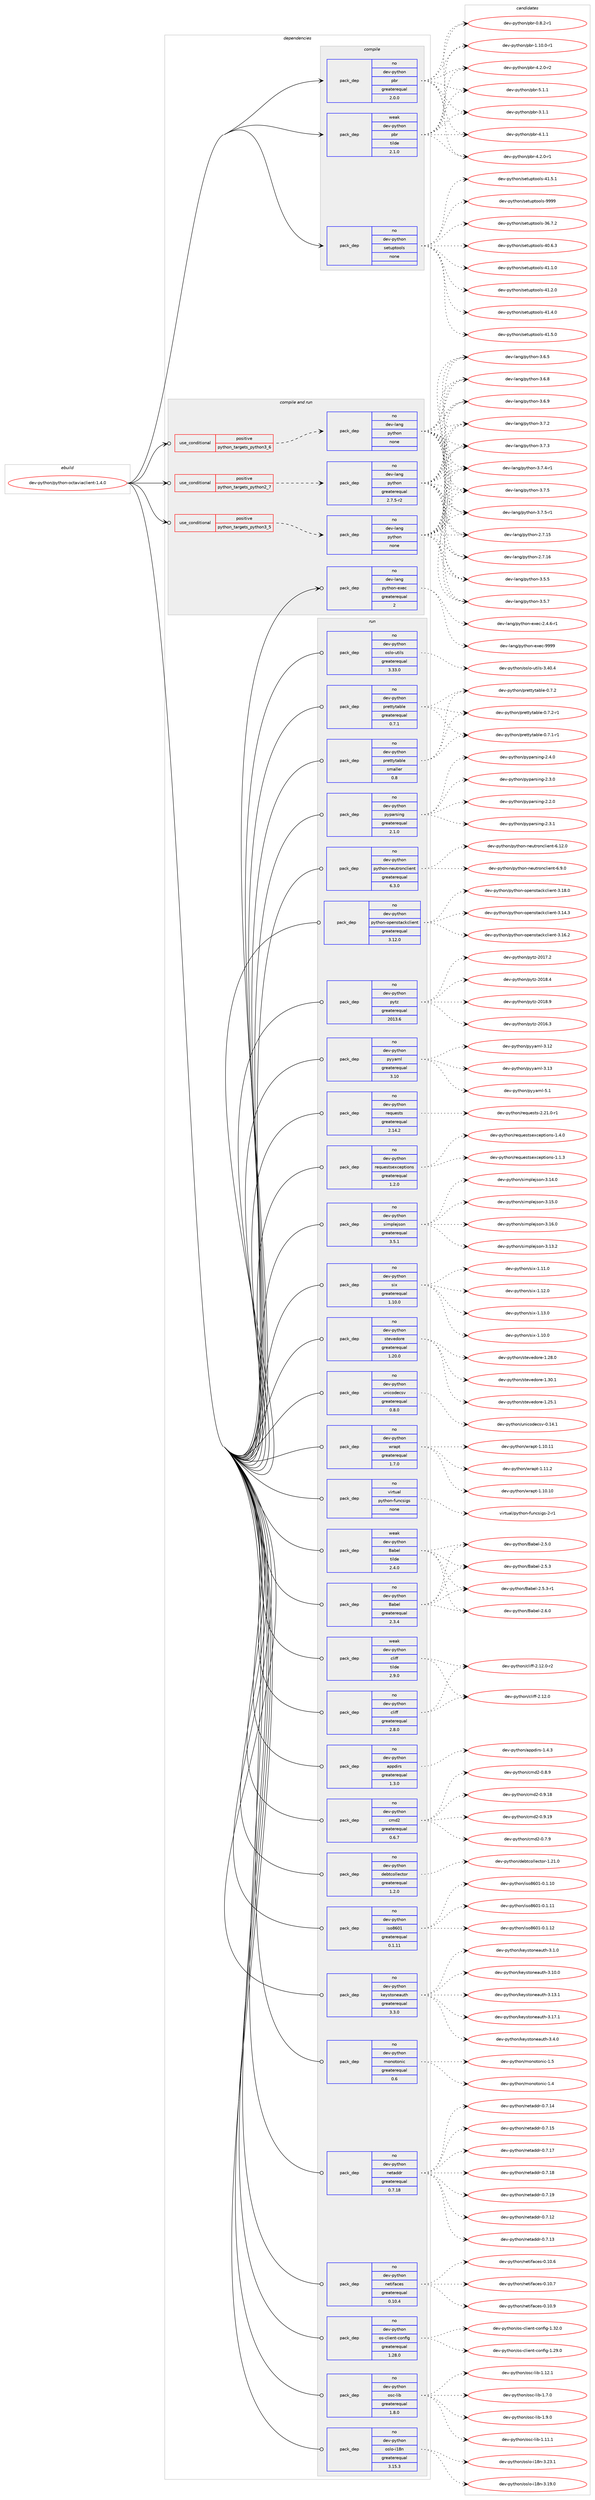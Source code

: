 digraph prolog {

# *************
# Graph options
# *************

newrank=true;
concentrate=true;
compound=true;
graph [rankdir=LR,fontname=Helvetica,fontsize=10,ranksep=1.5];#, ranksep=2.5, nodesep=0.2];
edge  [arrowhead=vee];
node  [fontname=Helvetica,fontsize=10];

# **********
# The ebuild
# **********

subgraph cluster_leftcol {
color=gray;
rank=same;
label=<<i>ebuild</i>>;
id [label="dev-python/python-octaviaclient-1.4.0", color=red, width=4, href="../dev-python/python-octaviaclient-1.4.0.svg"];
}

# ****************
# The dependencies
# ****************

subgraph cluster_midcol {
color=gray;
label=<<i>dependencies</i>>;
subgraph cluster_compile {
fillcolor="#eeeeee";
style=filled;
label=<<i>compile</i>>;
subgraph pack472763 {
dependency632445 [label=<<TABLE BORDER="0" CELLBORDER="1" CELLSPACING="0" CELLPADDING="4" WIDTH="220"><TR><TD ROWSPAN="6" CELLPADDING="30">pack_dep</TD></TR><TR><TD WIDTH="110">no</TD></TR><TR><TD>dev-python</TD></TR><TR><TD>pbr</TD></TR><TR><TD>greaterequal</TD></TR><TR><TD>2.0.0</TD></TR></TABLE>>, shape=none, color=blue];
}
id:e -> dependency632445:w [weight=20,style="solid",arrowhead="vee"];
subgraph pack472764 {
dependency632446 [label=<<TABLE BORDER="0" CELLBORDER="1" CELLSPACING="0" CELLPADDING="4" WIDTH="220"><TR><TD ROWSPAN="6" CELLPADDING="30">pack_dep</TD></TR><TR><TD WIDTH="110">no</TD></TR><TR><TD>dev-python</TD></TR><TR><TD>setuptools</TD></TR><TR><TD>none</TD></TR><TR><TD></TD></TR></TABLE>>, shape=none, color=blue];
}
id:e -> dependency632446:w [weight=20,style="solid",arrowhead="vee"];
subgraph pack472765 {
dependency632447 [label=<<TABLE BORDER="0" CELLBORDER="1" CELLSPACING="0" CELLPADDING="4" WIDTH="220"><TR><TD ROWSPAN="6" CELLPADDING="30">pack_dep</TD></TR><TR><TD WIDTH="110">weak</TD></TR><TR><TD>dev-python</TD></TR><TR><TD>pbr</TD></TR><TR><TD>tilde</TD></TR><TR><TD>2.1.0</TD></TR></TABLE>>, shape=none, color=blue];
}
id:e -> dependency632447:w [weight=20,style="solid",arrowhead="vee"];
}
subgraph cluster_compileandrun {
fillcolor="#eeeeee";
style=filled;
label=<<i>compile and run</i>>;
subgraph cond147811 {
dependency632448 [label=<<TABLE BORDER="0" CELLBORDER="1" CELLSPACING="0" CELLPADDING="4"><TR><TD ROWSPAN="3" CELLPADDING="10">use_conditional</TD></TR><TR><TD>positive</TD></TR><TR><TD>python_targets_python2_7</TD></TR></TABLE>>, shape=none, color=red];
subgraph pack472766 {
dependency632449 [label=<<TABLE BORDER="0" CELLBORDER="1" CELLSPACING="0" CELLPADDING="4" WIDTH="220"><TR><TD ROWSPAN="6" CELLPADDING="30">pack_dep</TD></TR><TR><TD WIDTH="110">no</TD></TR><TR><TD>dev-lang</TD></TR><TR><TD>python</TD></TR><TR><TD>greaterequal</TD></TR><TR><TD>2.7.5-r2</TD></TR></TABLE>>, shape=none, color=blue];
}
dependency632448:e -> dependency632449:w [weight=20,style="dashed",arrowhead="vee"];
}
id:e -> dependency632448:w [weight=20,style="solid",arrowhead="odotvee"];
subgraph cond147812 {
dependency632450 [label=<<TABLE BORDER="0" CELLBORDER="1" CELLSPACING="0" CELLPADDING="4"><TR><TD ROWSPAN="3" CELLPADDING="10">use_conditional</TD></TR><TR><TD>positive</TD></TR><TR><TD>python_targets_python3_5</TD></TR></TABLE>>, shape=none, color=red];
subgraph pack472767 {
dependency632451 [label=<<TABLE BORDER="0" CELLBORDER="1" CELLSPACING="0" CELLPADDING="4" WIDTH="220"><TR><TD ROWSPAN="6" CELLPADDING="30">pack_dep</TD></TR><TR><TD WIDTH="110">no</TD></TR><TR><TD>dev-lang</TD></TR><TR><TD>python</TD></TR><TR><TD>none</TD></TR><TR><TD></TD></TR></TABLE>>, shape=none, color=blue];
}
dependency632450:e -> dependency632451:w [weight=20,style="dashed",arrowhead="vee"];
}
id:e -> dependency632450:w [weight=20,style="solid",arrowhead="odotvee"];
subgraph cond147813 {
dependency632452 [label=<<TABLE BORDER="0" CELLBORDER="1" CELLSPACING="0" CELLPADDING="4"><TR><TD ROWSPAN="3" CELLPADDING="10">use_conditional</TD></TR><TR><TD>positive</TD></TR><TR><TD>python_targets_python3_6</TD></TR></TABLE>>, shape=none, color=red];
subgraph pack472768 {
dependency632453 [label=<<TABLE BORDER="0" CELLBORDER="1" CELLSPACING="0" CELLPADDING="4" WIDTH="220"><TR><TD ROWSPAN="6" CELLPADDING="30">pack_dep</TD></TR><TR><TD WIDTH="110">no</TD></TR><TR><TD>dev-lang</TD></TR><TR><TD>python</TD></TR><TR><TD>none</TD></TR><TR><TD></TD></TR></TABLE>>, shape=none, color=blue];
}
dependency632452:e -> dependency632453:w [weight=20,style="dashed",arrowhead="vee"];
}
id:e -> dependency632452:w [weight=20,style="solid",arrowhead="odotvee"];
subgraph pack472769 {
dependency632454 [label=<<TABLE BORDER="0" CELLBORDER="1" CELLSPACING="0" CELLPADDING="4" WIDTH="220"><TR><TD ROWSPAN="6" CELLPADDING="30">pack_dep</TD></TR><TR><TD WIDTH="110">no</TD></TR><TR><TD>dev-lang</TD></TR><TR><TD>python-exec</TD></TR><TR><TD>greaterequal</TD></TR><TR><TD>2</TD></TR></TABLE>>, shape=none, color=blue];
}
id:e -> dependency632454:w [weight=20,style="solid",arrowhead="odotvee"];
}
subgraph cluster_run {
fillcolor="#eeeeee";
style=filled;
label=<<i>run</i>>;
subgraph pack472770 {
dependency632455 [label=<<TABLE BORDER="0" CELLBORDER="1" CELLSPACING="0" CELLPADDING="4" WIDTH="220"><TR><TD ROWSPAN="6" CELLPADDING="30">pack_dep</TD></TR><TR><TD WIDTH="110">no</TD></TR><TR><TD>dev-python</TD></TR><TR><TD>Babel</TD></TR><TR><TD>greaterequal</TD></TR><TR><TD>2.3.4</TD></TR></TABLE>>, shape=none, color=blue];
}
id:e -> dependency632455:w [weight=20,style="solid",arrowhead="odot"];
subgraph pack472771 {
dependency632456 [label=<<TABLE BORDER="0" CELLBORDER="1" CELLSPACING="0" CELLPADDING="4" WIDTH="220"><TR><TD ROWSPAN="6" CELLPADDING="30">pack_dep</TD></TR><TR><TD WIDTH="110">no</TD></TR><TR><TD>dev-python</TD></TR><TR><TD>appdirs</TD></TR><TR><TD>greaterequal</TD></TR><TR><TD>1.3.0</TD></TR></TABLE>>, shape=none, color=blue];
}
id:e -> dependency632456:w [weight=20,style="solid",arrowhead="odot"];
subgraph pack472772 {
dependency632457 [label=<<TABLE BORDER="0" CELLBORDER="1" CELLSPACING="0" CELLPADDING="4" WIDTH="220"><TR><TD ROWSPAN="6" CELLPADDING="30">pack_dep</TD></TR><TR><TD WIDTH="110">no</TD></TR><TR><TD>dev-python</TD></TR><TR><TD>cliff</TD></TR><TR><TD>greaterequal</TD></TR><TR><TD>2.8.0</TD></TR></TABLE>>, shape=none, color=blue];
}
id:e -> dependency632457:w [weight=20,style="solid",arrowhead="odot"];
subgraph pack472773 {
dependency632458 [label=<<TABLE BORDER="0" CELLBORDER="1" CELLSPACING="0" CELLPADDING="4" WIDTH="220"><TR><TD ROWSPAN="6" CELLPADDING="30">pack_dep</TD></TR><TR><TD WIDTH="110">no</TD></TR><TR><TD>dev-python</TD></TR><TR><TD>cmd2</TD></TR><TR><TD>greaterequal</TD></TR><TR><TD>0.6.7</TD></TR></TABLE>>, shape=none, color=blue];
}
id:e -> dependency632458:w [weight=20,style="solid",arrowhead="odot"];
subgraph pack472774 {
dependency632459 [label=<<TABLE BORDER="0" CELLBORDER="1" CELLSPACING="0" CELLPADDING="4" WIDTH="220"><TR><TD ROWSPAN="6" CELLPADDING="30">pack_dep</TD></TR><TR><TD WIDTH="110">no</TD></TR><TR><TD>dev-python</TD></TR><TR><TD>debtcollector</TD></TR><TR><TD>greaterequal</TD></TR><TR><TD>1.2.0</TD></TR></TABLE>>, shape=none, color=blue];
}
id:e -> dependency632459:w [weight=20,style="solid",arrowhead="odot"];
subgraph pack472775 {
dependency632460 [label=<<TABLE BORDER="0" CELLBORDER="1" CELLSPACING="0" CELLPADDING="4" WIDTH="220"><TR><TD ROWSPAN="6" CELLPADDING="30">pack_dep</TD></TR><TR><TD WIDTH="110">no</TD></TR><TR><TD>dev-python</TD></TR><TR><TD>iso8601</TD></TR><TR><TD>greaterequal</TD></TR><TR><TD>0.1.11</TD></TR></TABLE>>, shape=none, color=blue];
}
id:e -> dependency632460:w [weight=20,style="solid",arrowhead="odot"];
subgraph pack472776 {
dependency632461 [label=<<TABLE BORDER="0" CELLBORDER="1" CELLSPACING="0" CELLPADDING="4" WIDTH="220"><TR><TD ROWSPAN="6" CELLPADDING="30">pack_dep</TD></TR><TR><TD WIDTH="110">no</TD></TR><TR><TD>dev-python</TD></TR><TR><TD>keystoneauth</TD></TR><TR><TD>greaterequal</TD></TR><TR><TD>3.3.0</TD></TR></TABLE>>, shape=none, color=blue];
}
id:e -> dependency632461:w [weight=20,style="solid",arrowhead="odot"];
subgraph pack472777 {
dependency632462 [label=<<TABLE BORDER="0" CELLBORDER="1" CELLSPACING="0" CELLPADDING="4" WIDTH="220"><TR><TD ROWSPAN="6" CELLPADDING="30">pack_dep</TD></TR><TR><TD WIDTH="110">no</TD></TR><TR><TD>dev-python</TD></TR><TR><TD>monotonic</TD></TR><TR><TD>greaterequal</TD></TR><TR><TD>0.6</TD></TR></TABLE>>, shape=none, color=blue];
}
id:e -> dependency632462:w [weight=20,style="solid",arrowhead="odot"];
subgraph pack472778 {
dependency632463 [label=<<TABLE BORDER="0" CELLBORDER="1" CELLSPACING="0" CELLPADDING="4" WIDTH="220"><TR><TD ROWSPAN="6" CELLPADDING="30">pack_dep</TD></TR><TR><TD WIDTH="110">no</TD></TR><TR><TD>dev-python</TD></TR><TR><TD>netaddr</TD></TR><TR><TD>greaterequal</TD></TR><TR><TD>0.7.18</TD></TR></TABLE>>, shape=none, color=blue];
}
id:e -> dependency632463:w [weight=20,style="solid",arrowhead="odot"];
subgraph pack472779 {
dependency632464 [label=<<TABLE BORDER="0" CELLBORDER="1" CELLSPACING="0" CELLPADDING="4" WIDTH="220"><TR><TD ROWSPAN="6" CELLPADDING="30">pack_dep</TD></TR><TR><TD WIDTH="110">no</TD></TR><TR><TD>dev-python</TD></TR><TR><TD>netifaces</TD></TR><TR><TD>greaterequal</TD></TR><TR><TD>0.10.4</TD></TR></TABLE>>, shape=none, color=blue];
}
id:e -> dependency632464:w [weight=20,style="solid",arrowhead="odot"];
subgraph pack472780 {
dependency632465 [label=<<TABLE BORDER="0" CELLBORDER="1" CELLSPACING="0" CELLPADDING="4" WIDTH="220"><TR><TD ROWSPAN="6" CELLPADDING="30">pack_dep</TD></TR><TR><TD WIDTH="110">no</TD></TR><TR><TD>dev-python</TD></TR><TR><TD>os-client-config</TD></TR><TR><TD>greaterequal</TD></TR><TR><TD>1.28.0</TD></TR></TABLE>>, shape=none, color=blue];
}
id:e -> dependency632465:w [weight=20,style="solid",arrowhead="odot"];
subgraph pack472781 {
dependency632466 [label=<<TABLE BORDER="0" CELLBORDER="1" CELLSPACING="0" CELLPADDING="4" WIDTH="220"><TR><TD ROWSPAN="6" CELLPADDING="30">pack_dep</TD></TR><TR><TD WIDTH="110">no</TD></TR><TR><TD>dev-python</TD></TR><TR><TD>osc-lib</TD></TR><TR><TD>greaterequal</TD></TR><TR><TD>1.8.0</TD></TR></TABLE>>, shape=none, color=blue];
}
id:e -> dependency632466:w [weight=20,style="solid",arrowhead="odot"];
subgraph pack472782 {
dependency632467 [label=<<TABLE BORDER="0" CELLBORDER="1" CELLSPACING="0" CELLPADDING="4" WIDTH="220"><TR><TD ROWSPAN="6" CELLPADDING="30">pack_dep</TD></TR><TR><TD WIDTH="110">no</TD></TR><TR><TD>dev-python</TD></TR><TR><TD>oslo-i18n</TD></TR><TR><TD>greaterequal</TD></TR><TR><TD>3.15.3</TD></TR></TABLE>>, shape=none, color=blue];
}
id:e -> dependency632467:w [weight=20,style="solid",arrowhead="odot"];
subgraph pack472783 {
dependency632468 [label=<<TABLE BORDER="0" CELLBORDER="1" CELLSPACING="0" CELLPADDING="4" WIDTH="220"><TR><TD ROWSPAN="6" CELLPADDING="30">pack_dep</TD></TR><TR><TD WIDTH="110">no</TD></TR><TR><TD>dev-python</TD></TR><TR><TD>oslo-utils</TD></TR><TR><TD>greaterequal</TD></TR><TR><TD>3.33.0</TD></TR></TABLE>>, shape=none, color=blue];
}
id:e -> dependency632468:w [weight=20,style="solid",arrowhead="odot"];
subgraph pack472784 {
dependency632469 [label=<<TABLE BORDER="0" CELLBORDER="1" CELLSPACING="0" CELLPADDING="4" WIDTH="220"><TR><TD ROWSPAN="6" CELLPADDING="30">pack_dep</TD></TR><TR><TD WIDTH="110">no</TD></TR><TR><TD>dev-python</TD></TR><TR><TD>prettytable</TD></TR><TR><TD>greaterequal</TD></TR><TR><TD>0.7.1</TD></TR></TABLE>>, shape=none, color=blue];
}
id:e -> dependency632469:w [weight=20,style="solid",arrowhead="odot"];
subgraph pack472785 {
dependency632470 [label=<<TABLE BORDER="0" CELLBORDER="1" CELLSPACING="0" CELLPADDING="4" WIDTH="220"><TR><TD ROWSPAN="6" CELLPADDING="30">pack_dep</TD></TR><TR><TD WIDTH="110">no</TD></TR><TR><TD>dev-python</TD></TR><TR><TD>prettytable</TD></TR><TR><TD>smaller</TD></TR><TR><TD>0.8</TD></TR></TABLE>>, shape=none, color=blue];
}
id:e -> dependency632470:w [weight=20,style="solid",arrowhead="odot"];
subgraph pack472786 {
dependency632471 [label=<<TABLE BORDER="0" CELLBORDER="1" CELLSPACING="0" CELLPADDING="4" WIDTH="220"><TR><TD ROWSPAN="6" CELLPADDING="30">pack_dep</TD></TR><TR><TD WIDTH="110">no</TD></TR><TR><TD>dev-python</TD></TR><TR><TD>pyparsing</TD></TR><TR><TD>greaterequal</TD></TR><TR><TD>2.1.0</TD></TR></TABLE>>, shape=none, color=blue];
}
id:e -> dependency632471:w [weight=20,style="solid",arrowhead="odot"];
subgraph pack472787 {
dependency632472 [label=<<TABLE BORDER="0" CELLBORDER="1" CELLSPACING="0" CELLPADDING="4" WIDTH="220"><TR><TD ROWSPAN="6" CELLPADDING="30">pack_dep</TD></TR><TR><TD WIDTH="110">no</TD></TR><TR><TD>dev-python</TD></TR><TR><TD>python-neutronclient</TD></TR><TR><TD>greaterequal</TD></TR><TR><TD>6.3.0</TD></TR></TABLE>>, shape=none, color=blue];
}
id:e -> dependency632472:w [weight=20,style="solid",arrowhead="odot"];
subgraph pack472788 {
dependency632473 [label=<<TABLE BORDER="0" CELLBORDER="1" CELLSPACING="0" CELLPADDING="4" WIDTH="220"><TR><TD ROWSPAN="6" CELLPADDING="30">pack_dep</TD></TR><TR><TD WIDTH="110">no</TD></TR><TR><TD>dev-python</TD></TR><TR><TD>python-openstackclient</TD></TR><TR><TD>greaterequal</TD></TR><TR><TD>3.12.0</TD></TR></TABLE>>, shape=none, color=blue];
}
id:e -> dependency632473:w [weight=20,style="solid",arrowhead="odot"];
subgraph pack472789 {
dependency632474 [label=<<TABLE BORDER="0" CELLBORDER="1" CELLSPACING="0" CELLPADDING="4" WIDTH="220"><TR><TD ROWSPAN="6" CELLPADDING="30">pack_dep</TD></TR><TR><TD WIDTH="110">no</TD></TR><TR><TD>dev-python</TD></TR><TR><TD>pytz</TD></TR><TR><TD>greaterequal</TD></TR><TR><TD>2013.6</TD></TR></TABLE>>, shape=none, color=blue];
}
id:e -> dependency632474:w [weight=20,style="solid",arrowhead="odot"];
subgraph pack472790 {
dependency632475 [label=<<TABLE BORDER="0" CELLBORDER="1" CELLSPACING="0" CELLPADDING="4" WIDTH="220"><TR><TD ROWSPAN="6" CELLPADDING="30">pack_dep</TD></TR><TR><TD WIDTH="110">no</TD></TR><TR><TD>dev-python</TD></TR><TR><TD>pyyaml</TD></TR><TR><TD>greaterequal</TD></TR><TR><TD>3.10</TD></TR></TABLE>>, shape=none, color=blue];
}
id:e -> dependency632475:w [weight=20,style="solid",arrowhead="odot"];
subgraph pack472791 {
dependency632476 [label=<<TABLE BORDER="0" CELLBORDER="1" CELLSPACING="0" CELLPADDING="4" WIDTH="220"><TR><TD ROWSPAN="6" CELLPADDING="30">pack_dep</TD></TR><TR><TD WIDTH="110">no</TD></TR><TR><TD>dev-python</TD></TR><TR><TD>requests</TD></TR><TR><TD>greaterequal</TD></TR><TR><TD>2.14.2</TD></TR></TABLE>>, shape=none, color=blue];
}
id:e -> dependency632476:w [weight=20,style="solid",arrowhead="odot"];
subgraph pack472792 {
dependency632477 [label=<<TABLE BORDER="0" CELLBORDER="1" CELLSPACING="0" CELLPADDING="4" WIDTH="220"><TR><TD ROWSPAN="6" CELLPADDING="30">pack_dep</TD></TR><TR><TD WIDTH="110">no</TD></TR><TR><TD>dev-python</TD></TR><TR><TD>requestsexceptions</TD></TR><TR><TD>greaterequal</TD></TR><TR><TD>1.2.0</TD></TR></TABLE>>, shape=none, color=blue];
}
id:e -> dependency632477:w [weight=20,style="solid",arrowhead="odot"];
subgraph pack472793 {
dependency632478 [label=<<TABLE BORDER="0" CELLBORDER="1" CELLSPACING="0" CELLPADDING="4" WIDTH="220"><TR><TD ROWSPAN="6" CELLPADDING="30">pack_dep</TD></TR><TR><TD WIDTH="110">no</TD></TR><TR><TD>dev-python</TD></TR><TR><TD>simplejson</TD></TR><TR><TD>greaterequal</TD></TR><TR><TD>3.5.1</TD></TR></TABLE>>, shape=none, color=blue];
}
id:e -> dependency632478:w [weight=20,style="solid",arrowhead="odot"];
subgraph pack472794 {
dependency632479 [label=<<TABLE BORDER="0" CELLBORDER="1" CELLSPACING="0" CELLPADDING="4" WIDTH="220"><TR><TD ROWSPAN="6" CELLPADDING="30">pack_dep</TD></TR><TR><TD WIDTH="110">no</TD></TR><TR><TD>dev-python</TD></TR><TR><TD>six</TD></TR><TR><TD>greaterequal</TD></TR><TR><TD>1.10.0</TD></TR></TABLE>>, shape=none, color=blue];
}
id:e -> dependency632479:w [weight=20,style="solid",arrowhead="odot"];
subgraph pack472795 {
dependency632480 [label=<<TABLE BORDER="0" CELLBORDER="1" CELLSPACING="0" CELLPADDING="4" WIDTH="220"><TR><TD ROWSPAN="6" CELLPADDING="30">pack_dep</TD></TR><TR><TD WIDTH="110">no</TD></TR><TR><TD>dev-python</TD></TR><TR><TD>stevedore</TD></TR><TR><TD>greaterequal</TD></TR><TR><TD>1.20.0</TD></TR></TABLE>>, shape=none, color=blue];
}
id:e -> dependency632480:w [weight=20,style="solid",arrowhead="odot"];
subgraph pack472796 {
dependency632481 [label=<<TABLE BORDER="0" CELLBORDER="1" CELLSPACING="0" CELLPADDING="4" WIDTH="220"><TR><TD ROWSPAN="6" CELLPADDING="30">pack_dep</TD></TR><TR><TD WIDTH="110">no</TD></TR><TR><TD>dev-python</TD></TR><TR><TD>unicodecsv</TD></TR><TR><TD>greaterequal</TD></TR><TR><TD>0.8.0</TD></TR></TABLE>>, shape=none, color=blue];
}
id:e -> dependency632481:w [weight=20,style="solid",arrowhead="odot"];
subgraph pack472797 {
dependency632482 [label=<<TABLE BORDER="0" CELLBORDER="1" CELLSPACING="0" CELLPADDING="4" WIDTH="220"><TR><TD ROWSPAN="6" CELLPADDING="30">pack_dep</TD></TR><TR><TD WIDTH="110">no</TD></TR><TR><TD>dev-python</TD></TR><TR><TD>wrapt</TD></TR><TR><TD>greaterequal</TD></TR><TR><TD>1.7.0</TD></TR></TABLE>>, shape=none, color=blue];
}
id:e -> dependency632482:w [weight=20,style="solid",arrowhead="odot"];
subgraph pack472798 {
dependency632483 [label=<<TABLE BORDER="0" CELLBORDER="1" CELLSPACING="0" CELLPADDING="4" WIDTH="220"><TR><TD ROWSPAN="6" CELLPADDING="30">pack_dep</TD></TR><TR><TD WIDTH="110">no</TD></TR><TR><TD>virtual</TD></TR><TR><TD>python-funcsigs</TD></TR><TR><TD>none</TD></TR><TR><TD></TD></TR></TABLE>>, shape=none, color=blue];
}
id:e -> dependency632483:w [weight=20,style="solid",arrowhead="odot"];
subgraph pack472799 {
dependency632484 [label=<<TABLE BORDER="0" CELLBORDER="1" CELLSPACING="0" CELLPADDING="4" WIDTH="220"><TR><TD ROWSPAN="6" CELLPADDING="30">pack_dep</TD></TR><TR><TD WIDTH="110">weak</TD></TR><TR><TD>dev-python</TD></TR><TR><TD>Babel</TD></TR><TR><TD>tilde</TD></TR><TR><TD>2.4.0</TD></TR></TABLE>>, shape=none, color=blue];
}
id:e -> dependency632484:w [weight=20,style="solid",arrowhead="odot"];
subgraph pack472800 {
dependency632485 [label=<<TABLE BORDER="0" CELLBORDER="1" CELLSPACING="0" CELLPADDING="4" WIDTH="220"><TR><TD ROWSPAN="6" CELLPADDING="30">pack_dep</TD></TR><TR><TD WIDTH="110">weak</TD></TR><TR><TD>dev-python</TD></TR><TR><TD>cliff</TD></TR><TR><TD>tilde</TD></TR><TR><TD>2.9.0</TD></TR></TABLE>>, shape=none, color=blue];
}
id:e -> dependency632485:w [weight=20,style="solid",arrowhead="odot"];
}
}

# **************
# The candidates
# **************

subgraph cluster_choices {
rank=same;
color=gray;
label=<<i>candidates</i>>;

subgraph choice472763 {
color=black;
nodesep=1;
choice1001011184511212111610411111047112981144548465646504511449 [label="dev-python/pbr-0.8.2-r1", color=red, width=4,href="../dev-python/pbr-0.8.2-r1.svg"];
choice100101118451121211161041111104711298114454946494846484511449 [label="dev-python/pbr-1.10.0-r1", color=red, width=4,href="../dev-python/pbr-1.10.0-r1.svg"];
choice100101118451121211161041111104711298114455146494649 [label="dev-python/pbr-3.1.1", color=red, width=4,href="../dev-python/pbr-3.1.1.svg"];
choice100101118451121211161041111104711298114455246494649 [label="dev-python/pbr-4.1.1", color=red, width=4,href="../dev-python/pbr-4.1.1.svg"];
choice1001011184511212111610411111047112981144552465046484511449 [label="dev-python/pbr-4.2.0-r1", color=red, width=4,href="../dev-python/pbr-4.2.0-r1.svg"];
choice1001011184511212111610411111047112981144552465046484511450 [label="dev-python/pbr-4.2.0-r2", color=red, width=4,href="../dev-python/pbr-4.2.0-r2.svg"];
choice100101118451121211161041111104711298114455346494649 [label="dev-python/pbr-5.1.1", color=red, width=4,href="../dev-python/pbr-5.1.1.svg"];
dependency632445:e -> choice1001011184511212111610411111047112981144548465646504511449:w [style=dotted,weight="100"];
dependency632445:e -> choice100101118451121211161041111104711298114454946494846484511449:w [style=dotted,weight="100"];
dependency632445:e -> choice100101118451121211161041111104711298114455146494649:w [style=dotted,weight="100"];
dependency632445:e -> choice100101118451121211161041111104711298114455246494649:w [style=dotted,weight="100"];
dependency632445:e -> choice1001011184511212111610411111047112981144552465046484511449:w [style=dotted,weight="100"];
dependency632445:e -> choice1001011184511212111610411111047112981144552465046484511450:w [style=dotted,weight="100"];
dependency632445:e -> choice100101118451121211161041111104711298114455346494649:w [style=dotted,weight="100"];
}
subgraph choice472764 {
color=black;
nodesep=1;
choice100101118451121211161041111104711510111611711211611111110811545515446554650 [label="dev-python/setuptools-36.7.2", color=red, width=4,href="../dev-python/setuptools-36.7.2.svg"];
choice100101118451121211161041111104711510111611711211611111110811545524846544651 [label="dev-python/setuptools-40.6.3", color=red, width=4,href="../dev-python/setuptools-40.6.3.svg"];
choice100101118451121211161041111104711510111611711211611111110811545524946494648 [label="dev-python/setuptools-41.1.0", color=red, width=4,href="../dev-python/setuptools-41.1.0.svg"];
choice100101118451121211161041111104711510111611711211611111110811545524946504648 [label="dev-python/setuptools-41.2.0", color=red, width=4,href="../dev-python/setuptools-41.2.0.svg"];
choice100101118451121211161041111104711510111611711211611111110811545524946524648 [label="dev-python/setuptools-41.4.0", color=red, width=4,href="../dev-python/setuptools-41.4.0.svg"];
choice100101118451121211161041111104711510111611711211611111110811545524946534648 [label="dev-python/setuptools-41.5.0", color=red, width=4,href="../dev-python/setuptools-41.5.0.svg"];
choice100101118451121211161041111104711510111611711211611111110811545524946534649 [label="dev-python/setuptools-41.5.1", color=red, width=4,href="../dev-python/setuptools-41.5.1.svg"];
choice10010111845112121116104111110471151011161171121161111111081154557575757 [label="dev-python/setuptools-9999", color=red, width=4,href="../dev-python/setuptools-9999.svg"];
dependency632446:e -> choice100101118451121211161041111104711510111611711211611111110811545515446554650:w [style=dotted,weight="100"];
dependency632446:e -> choice100101118451121211161041111104711510111611711211611111110811545524846544651:w [style=dotted,weight="100"];
dependency632446:e -> choice100101118451121211161041111104711510111611711211611111110811545524946494648:w [style=dotted,weight="100"];
dependency632446:e -> choice100101118451121211161041111104711510111611711211611111110811545524946504648:w [style=dotted,weight="100"];
dependency632446:e -> choice100101118451121211161041111104711510111611711211611111110811545524946524648:w [style=dotted,weight="100"];
dependency632446:e -> choice100101118451121211161041111104711510111611711211611111110811545524946534648:w [style=dotted,weight="100"];
dependency632446:e -> choice100101118451121211161041111104711510111611711211611111110811545524946534649:w [style=dotted,weight="100"];
dependency632446:e -> choice10010111845112121116104111110471151011161171121161111111081154557575757:w [style=dotted,weight="100"];
}
subgraph choice472765 {
color=black;
nodesep=1;
choice1001011184511212111610411111047112981144548465646504511449 [label="dev-python/pbr-0.8.2-r1", color=red, width=4,href="../dev-python/pbr-0.8.2-r1.svg"];
choice100101118451121211161041111104711298114454946494846484511449 [label="dev-python/pbr-1.10.0-r1", color=red, width=4,href="../dev-python/pbr-1.10.0-r1.svg"];
choice100101118451121211161041111104711298114455146494649 [label="dev-python/pbr-3.1.1", color=red, width=4,href="../dev-python/pbr-3.1.1.svg"];
choice100101118451121211161041111104711298114455246494649 [label="dev-python/pbr-4.1.1", color=red, width=4,href="../dev-python/pbr-4.1.1.svg"];
choice1001011184511212111610411111047112981144552465046484511449 [label="dev-python/pbr-4.2.0-r1", color=red, width=4,href="../dev-python/pbr-4.2.0-r1.svg"];
choice1001011184511212111610411111047112981144552465046484511450 [label="dev-python/pbr-4.2.0-r2", color=red, width=4,href="../dev-python/pbr-4.2.0-r2.svg"];
choice100101118451121211161041111104711298114455346494649 [label="dev-python/pbr-5.1.1", color=red, width=4,href="../dev-python/pbr-5.1.1.svg"];
dependency632447:e -> choice1001011184511212111610411111047112981144548465646504511449:w [style=dotted,weight="100"];
dependency632447:e -> choice100101118451121211161041111104711298114454946494846484511449:w [style=dotted,weight="100"];
dependency632447:e -> choice100101118451121211161041111104711298114455146494649:w [style=dotted,weight="100"];
dependency632447:e -> choice100101118451121211161041111104711298114455246494649:w [style=dotted,weight="100"];
dependency632447:e -> choice1001011184511212111610411111047112981144552465046484511449:w [style=dotted,weight="100"];
dependency632447:e -> choice1001011184511212111610411111047112981144552465046484511450:w [style=dotted,weight="100"];
dependency632447:e -> choice100101118451121211161041111104711298114455346494649:w [style=dotted,weight="100"];
}
subgraph choice472766 {
color=black;
nodesep=1;
choice10010111845108971101034711212111610411111045504655464953 [label="dev-lang/python-2.7.15", color=red, width=4,href="../dev-lang/python-2.7.15.svg"];
choice10010111845108971101034711212111610411111045504655464954 [label="dev-lang/python-2.7.16", color=red, width=4,href="../dev-lang/python-2.7.16.svg"];
choice100101118451089711010347112121116104111110455146534653 [label="dev-lang/python-3.5.5", color=red, width=4,href="../dev-lang/python-3.5.5.svg"];
choice100101118451089711010347112121116104111110455146534655 [label="dev-lang/python-3.5.7", color=red, width=4,href="../dev-lang/python-3.5.7.svg"];
choice100101118451089711010347112121116104111110455146544653 [label="dev-lang/python-3.6.5", color=red, width=4,href="../dev-lang/python-3.6.5.svg"];
choice100101118451089711010347112121116104111110455146544656 [label="dev-lang/python-3.6.8", color=red, width=4,href="../dev-lang/python-3.6.8.svg"];
choice100101118451089711010347112121116104111110455146544657 [label="dev-lang/python-3.6.9", color=red, width=4,href="../dev-lang/python-3.6.9.svg"];
choice100101118451089711010347112121116104111110455146554650 [label="dev-lang/python-3.7.2", color=red, width=4,href="../dev-lang/python-3.7.2.svg"];
choice100101118451089711010347112121116104111110455146554651 [label="dev-lang/python-3.7.3", color=red, width=4,href="../dev-lang/python-3.7.3.svg"];
choice1001011184510897110103471121211161041111104551465546524511449 [label="dev-lang/python-3.7.4-r1", color=red, width=4,href="../dev-lang/python-3.7.4-r1.svg"];
choice100101118451089711010347112121116104111110455146554653 [label="dev-lang/python-3.7.5", color=red, width=4,href="../dev-lang/python-3.7.5.svg"];
choice1001011184510897110103471121211161041111104551465546534511449 [label="dev-lang/python-3.7.5-r1", color=red, width=4,href="../dev-lang/python-3.7.5-r1.svg"];
dependency632449:e -> choice10010111845108971101034711212111610411111045504655464953:w [style=dotted,weight="100"];
dependency632449:e -> choice10010111845108971101034711212111610411111045504655464954:w [style=dotted,weight="100"];
dependency632449:e -> choice100101118451089711010347112121116104111110455146534653:w [style=dotted,weight="100"];
dependency632449:e -> choice100101118451089711010347112121116104111110455146534655:w [style=dotted,weight="100"];
dependency632449:e -> choice100101118451089711010347112121116104111110455146544653:w [style=dotted,weight="100"];
dependency632449:e -> choice100101118451089711010347112121116104111110455146544656:w [style=dotted,weight="100"];
dependency632449:e -> choice100101118451089711010347112121116104111110455146544657:w [style=dotted,weight="100"];
dependency632449:e -> choice100101118451089711010347112121116104111110455146554650:w [style=dotted,weight="100"];
dependency632449:e -> choice100101118451089711010347112121116104111110455146554651:w [style=dotted,weight="100"];
dependency632449:e -> choice1001011184510897110103471121211161041111104551465546524511449:w [style=dotted,weight="100"];
dependency632449:e -> choice100101118451089711010347112121116104111110455146554653:w [style=dotted,weight="100"];
dependency632449:e -> choice1001011184510897110103471121211161041111104551465546534511449:w [style=dotted,weight="100"];
}
subgraph choice472767 {
color=black;
nodesep=1;
choice10010111845108971101034711212111610411111045504655464953 [label="dev-lang/python-2.7.15", color=red, width=4,href="../dev-lang/python-2.7.15.svg"];
choice10010111845108971101034711212111610411111045504655464954 [label="dev-lang/python-2.7.16", color=red, width=4,href="../dev-lang/python-2.7.16.svg"];
choice100101118451089711010347112121116104111110455146534653 [label="dev-lang/python-3.5.5", color=red, width=4,href="../dev-lang/python-3.5.5.svg"];
choice100101118451089711010347112121116104111110455146534655 [label="dev-lang/python-3.5.7", color=red, width=4,href="../dev-lang/python-3.5.7.svg"];
choice100101118451089711010347112121116104111110455146544653 [label="dev-lang/python-3.6.5", color=red, width=4,href="../dev-lang/python-3.6.5.svg"];
choice100101118451089711010347112121116104111110455146544656 [label="dev-lang/python-3.6.8", color=red, width=4,href="../dev-lang/python-3.6.8.svg"];
choice100101118451089711010347112121116104111110455146544657 [label="dev-lang/python-3.6.9", color=red, width=4,href="../dev-lang/python-3.6.9.svg"];
choice100101118451089711010347112121116104111110455146554650 [label="dev-lang/python-3.7.2", color=red, width=4,href="../dev-lang/python-3.7.2.svg"];
choice100101118451089711010347112121116104111110455146554651 [label="dev-lang/python-3.7.3", color=red, width=4,href="../dev-lang/python-3.7.3.svg"];
choice1001011184510897110103471121211161041111104551465546524511449 [label="dev-lang/python-3.7.4-r1", color=red, width=4,href="../dev-lang/python-3.7.4-r1.svg"];
choice100101118451089711010347112121116104111110455146554653 [label="dev-lang/python-3.7.5", color=red, width=4,href="../dev-lang/python-3.7.5.svg"];
choice1001011184510897110103471121211161041111104551465546534511449 [label="dev-lang/python-3.7.5-r1", color=red, width=4,href="../dev-lang/python-3.7.5-r1.svg"];
dependency632451:e -> choice10010111845108971101034711212111610411111045504655464953:w [style=dotted,weight="100"];
dependency632451:e -> choice10010111845108971101034711212111610411111045504655464954:w [style=dotted,weight="100"];
dependency632451:e -> choice100101118451089711010347112121116104111110455146534653:w [style=dotted,weight="100"];
dependency632451:e -> choice100101118451089711010347112121116104111110455146534655:w [style=dotted,weight="100"];
dependency632451:e -> choice100101118451089711010347112121116104111110455146544653:w [style=dotted,weight="100"];
dependency632451:e -> choice100101118451089711010347112121116104111110455146544656:w [style=dotted,weight="100"];
dependency632451:e -> choice100101118451089711010347112121116104111110455146544657:w [style=dotted,weight="100"];
dependency632451:e -> choice100101118451089711010347112121116104111110455146554650:w [style=dotted,weight="100"];
dependency632451:e -> choice100101118451089711010347112121116104111110455146554651:w [style=dotted,weight="100"];
dependency632451:e -> choice1001011184510897110103471121211161041111104551465546524511449:w [style=dotted,weight="100"];
dependency632451:e -> choice100101118451089711010347112121116104111110455146554653:w [style=dotted,weight="100"];
dependency632451:e -> choice1001011184510897110103471121211161041111104551465546534511449:w [style=dotted,weight="100"];
}
subgraph choice472768 {
color=black;
nodesep=1;
choice10010111845108971101034711212111610411111045504655464953 [label="dev-lang/python-2.7.15", color=red, width=4,href="../dev-lang/python-2.7.15.svg"];
choice10010111845108971101034711212111610411111045504655464954 [label="dev-lang/python-2.7.16", color=red, width=4,href="../dev-lang/python-2.7.16.svg"];
choice100101118451089711010347112121116104111110455146534653 [label="dev-lang/python-3.5.5", color=red, width=4,href="../dev-lang/python-3.5.5.svg"];
choice100101118451089711010347112121116104111110455146534655 [label="dev-lang/python-3.5.7", color=red, width=4,href="../dev-lang/python-3.5.7.svg"];
choice100101118451089711010347112121116104111110455146544653 [label="dev-lang/python-3.6.5", color=red, width=4,href="../dev-lang/python-3.6.5.svg"];
choice100101118451089711010347112121116104111110455146544656 [label="dev-lang/python-3.6.8", color=red, width=4,href="../dev-lang/python-3.6.8.svg"];
choice100101118451089711010347112121116104111110455146544657 [label="dev-lang/python-3.6.9", color=red, width=4,href="../dev-lang/python-3.6.9.svg"];
choice100101118451089711010347112121116104111110455146554650 [label="dev-lang/python-3.7.2", color=red, width=4,href="../dev-lang/python-3.7.2.svg"];
choice100101118451089711010347112121116104111110455146554651 [label="dev-lang/python-3.7.3", color=red, width=4,href="../dev-lang/python-3.7.3.svg"];
choice1001011184510897110103471121211161041111104551465546524511449 [label="dev-lang/python-3.7.4-r1", color=red, width=4,href="../dev-lang/python-3.7.4-r1.svg"];
choice100101118451089711010347112121116104111110455146554653 [label="dev-lang/python-3.7.5", color=red, width=4,href="../dev-lang/python-3.7.5.svg"];
choice1001011184510897110103471121211161041111104551465546534511449 [label="dev-lang/python-3.7.5-r1", color=red, width=4,href="../dev-lang/python-3.7.5-r1.svg"];
dependency632453:e -> choice10010111845108971101034711212111610411111045504655464953:w [style=dotted,weight="100"];
dependency632453:e -> choice10010111845108971101034711212111610411111045504655464954:w [style=dotted,weight="100"];
dependency632453:e -> choice100101118451089711010347112121116104111110455146534653:w [style=dotted,weight="100"];
dependency632453:e -> choice100101118451089711010347112121116104111110455146534655:w [style=dotted,weight="100"];
dependency632453:e -> choice100101118451089711010347112121116104111110455146544653:w [style=dotted,weight="100"];
dependency632453:e -> choice100101118451089711010347112121116104111110455146544656:w [style=dotted,weight="100"];
dependency632453:e -> choice100101118451089711010347112121116104111110455146544657:w [style=dotted,weight="100"];
dependency632453:e -> choice100101118451089711010347112121116104111110455146554650:w [style=dotted,weight="100"];
dependency632453:e -> choice100101118451089711010347112121116104111110455146554651:w [style=dotted,weight="100"];
dependency632453:e -> choice1001011184510897110103471121211161041111104551465546524511449:w [style=dotted,weight="100"];
dependency632453:e -> choice100101118451089711010347112121116104111110455146554653:w [style=dotted,weight="100"];
dependency632453:e -> choice1001011184510897110103471121211161041111104551465546534511449:w [style=dotted,weight="100"];
}
subgraph choice472769 {
color=black;
nodesep=1;
choice10010111845108971101034711212111610411111045101120101994550465246544511449 [label="dev-lang/python-exec-2.4.6-r1", color=red, width=4,href="../dev-lang/python-exec-2.4.6-r1.svg"];
choice10010111845108971101034711212111610411111045101120101994557575757 [label="dev-lang/python-exec-9999", color=red, width=4,href="../dev-lang/python-exec-9999.svg"];
dependency632454:e -> choice10010111845108971101034711212111610411111045101120101994550465246544511449:w [style=dotted,weight="100"];
dependency632454:e -> choice10010111845108971101034711212111610411111045101120101994557575757:w [style=dotted,weight="100"];
}
subgraph choice472770 {
color=black;
nodesep=1;
choice1001011184511212111610411111047669798101108455046534648 [label="dev-python/Babel-2.5.0", color=red, width=4,href="../dev-python/Babel-2.5.0.svg"];
choice1001011184511212111610411111047669798101108455046534651 [label="dev-python/Babel-2.5.3", color=red, width=4,href="../dev-python/Babel-2.5.3.svg"];
choice10010111845112121116104111110476697981011084550465346514511449 [label="dev-python/Babel-2.5.3-r1", color=red, width=4,href="../dev-python/Babel-2.5.3-r1.svg"];
choice1001011184511212111610411111047669798101108455046544648 [label="dev-python/Babel-2.6.0", color=red, width=4,href="../dev-python/Babel-2.6.0.svg"];
dependency632455:e -> choice1001011184511212111610411111047669798101108455046534648:w [style=dotted,weight="100"];
dependency632455:e -> choice1001011184511212111610411111047669798101108455046534651:w [style=dotted,weight="100"];
dependency632455:e -> choice10010111845112121116104111110476697981011084550465346514511449:w [style=dotted,weight="100"];
dependency632455:e -> choice1001011184511212111610411111047669798101108455046544648:w [style=dotted,weight="100"];
}
subgraph choice472771 {
color=black;
nodesep=1;
choice100101118451121211161041111104797112112100105114115454946524651 [label="dev-python/appdirs-1.4.3", color=red, width=4,href="../dev-python/appdirs-1.4.3.svg"];
dependency632456:e -> choice100101118451121211161041111104797112112100105114115454946524651:w [style=dotted,weight="100"];
}
subgraph choice472772 {
color=black;
nodesep=1;
choice10010111845112121116104111110479910810510210245504649504648 [label="dev-python/cliff-2.12.0", color=red, width=4,href="../dev-python/cliff-2.12.0.svg"];
choice100101118451121211161041111104799108105102102455046495046484511450 [label="dev-python/cliff-2.12.0-r2", color=red, width=4,href="../dev-python/cliff-2.12.0-r2.svg"];
dependency632457:e -> choice10010111845112121116104111110479910810510210245504649504648:w [style=dotted,weight="100"];
dependency632457:e -> choice100101118451121211161041111104799108105102102455046495046484511450:w [style=dotted,weight="100"];
}
subgraph choice472773 {
color=black;
nodesep=1;
choice10010111845112121116104111110479910910050454846554657 [label="dev-python/cmd2-0.7.9", color=red, width=4,href="../dev-python/cmd2-0.7.9.svg"];
choice10010111845112121116104111110479910910050454846564657 [label="dev-python/cmd2-0.8.9", color=red, width=4,href="../dev-python/cmd2-0.8.9.svg"];
choice1001011184511212111610411111047991091005045484657464956 [label="dev-python/cmd2-0.9.18", color=red, width=4,href="../dev-python/cmd2-0.9.18.svg"];
choice1001011184511212111610411111047991091005045484657464957 [label="dev-python/cmd2-0.9.19", color=red, width=4,href="../dev-python/cmd2-0.9.19.svg"];
dependency632458:e -> choice10010111845112121116104111110479910910050454846554657:w [style=dotted,weight="100"];
dependency632458:e -> choice10010111845112121116104111110479910910050454846564657:w [style=dotted,weight="100"];
dependency632458:e -> choice1001011184511212111610411111047991091005045484657464956:w [style=dotted,weight="100"];
dependency632458:e -> choice1001011184511212111610411111047991091005045484657464957:w [style=dotted,weight="100"];
}
subgraph choice472774 {
color=black;
nodesep=1;
choice100101118451121211161041111104710010198116991111081081019911611111445494650494648 [label="dev-python/debtcollector-1.21.0", color=red, width=4,href="../dev-python/debtcollector-1.21.0.svg"];
dependency632459:e -> choice100101118451121211161041111104710010198116991111081081019911611111445494650494648:w [style=dotted,weight="100"];
}
subgraph choice472775 {
color=black;
nodesep=1;
choice10010111845112121116104111110471051151115654484945484649464948 [label="dev-python/iso8601-0.1.10", color=red, width=4,href="../dev-python/iso8601-0.1.10.svg"];
choice10010111845112121116104111110471051151115654484945484649464949 [label="dev-python/iso8601-0.1.11", color=red, width=4,href="../dev-python/iso8601-0.1.11.svg"];
choice10010111845112121116104111110471051151115654484945484649464950 [label="dev-python/iso8601-0.1.12", color=red, width=4,href="../dev-python/iso8601-0.1.12.svg"];
dependency632460:e -> choice10010111845112121116104111110471051151115654484945484649464948:w [style=dotted,weight="100"];
dependency632460:e -> choice10010111845112121116104111110471051151115654484945484649464949:w [style=dotted,weight="100"];
dependency632460:e -> choice10010111845112121116104111110471051151115654484945484649464950:w [style=dotted,weight="100"];
}
subgraph choice472776 {
color=black;
nodesep=1;
choice100101118451121211161041111104710710112111511611111010197117116104455146494648 [label="dev-python/keystoneauth-3.1.0", color=red, width=4,href="../dev-python/keystoneauth-3.1.0.svg"];
choice10010111845112121116104111110471071011211151161111101019711711610445514649484648 [label="dev-python/keystoneauth-3.10.0", color=red, width=4,href="../dev-python/keystoneauth-3.10.0.svg"];
choice10010111845112121116104111110471071011211151161111101019711711610445514649514649 [label="dev-python/keystoneauth-3.13.1", color=red, width=4,href="../dev-python/keystoneauth-3.13.1.svg"];
choice10010111845112121116104111110471071011211151161111101019711711610445514649554649 [label="dev-python/keystoneauth-3.17.1", color=red, width=4,href="../dev-python/keystoneauth-3.17.1.svg"];
choice100101118451121211161041111104710710112111511611111010197117116104455146524648 [label="dev-python/keystoneauth-3.4.0", color=red, width=4,href="../dev-python/keystoneauth-3.4.0.svg"];
dependency632461:e -> choice100101118451121211161041111104710710112111511611111010197117116104455146494648:w [style=dotted,weight="100"];
dependency632461:e -> choice10010111845112121116104111110471071011211151161111101019711711610445514649484648:w [style=dotted,weight="100"];
dependency632461:e -> choice10010111845112121116104111110471071011211151161111101019711711610445514649514649:w [style=dotted,weight="100"];
dependency632461:e -> choice10010111845112121116104111110471071011211151161111101019711711610445514649554649:w [style=dotted,weight="100"];
dependency632461:e -> choice100101118451121211161041111104710710112111511611111010197117116104455146524648:w [style=dotted,weight="100"];
}
subgraph choice472777 {
color=black;
nodesep=1;
choice10010111845112121116104111110471091111101111161111101059945494652 [label="dev-python/monotonic-1.4", color=red, width=4,href="../dev-python/monotonic-1.4.svg"];
choice10010111845112121116104111110471091111101111161111101059945494653 [label="dev-python/monotonic-1.5", color=red, width=4,href="../dev-python/monotonic-1.5.svg"];
dependency632462:e -> choice10010111845112121116104111110471091111101111161111101059945494652:w [style=dotted,weight="100"];
dependency632462:e -> choice10010111845112121116104111110471091111101111161111101059945494653:w [style=dotted,weight="100"];
}
subgraph choice472778 {
color=black;
nodesep=1;
choice10010111845112121116104111110471101011169710010011445484655464950 [label="dev-python/netaddr-0.7.12", color=red, width=4,href="../dev-python/netaddr-0.7.12.svg"];
choice10010111845112121116104111110471101011169710010011445484655464951 [label="dev-python/netaddr-0.7.13", color=red, width=4,href="../dev-python/netaddr-0.7.13.svg"];
choice10010111845112121116104111110471101011169710010011445484655464952 [label="dev-python/netaddr-0.7.14", color=red, width=4,href="../dev-python/netaddr-0.7.14.svg"];
choice10010111845112121116104111110471101011169710010011445484655464953 [label="dev-python/netaddr-0.7.15", color=red, width=4,href="../dev-python/netaddr-0.7.15.svg"];
choice10010111845112121116104111110471101011169710010011445484655464955 [label="dev-python/netaddr-0.7.17", color=red, width=4,href="../dev-python/netaddr-0.7.17.svg"];
choice10010111845112121116104111110471101011169710010011445484655464956 [label="dev-python/netaddr-0.7.18", color=red, width=4,href="../dev-python/netaddr-0.7.18.svg"];
choice10010111845112121116104111110471101011169710010011445484655464957 [label="dev-python/netaddr-0.7.19", color=red, width=4,href="../dev-python/netaddr-0.7.19.svg"];
dependency632463:e -> choice10010111845112121116104111110471101011169710010011445484655464950:w [style=dotted,weight="100"];
dependency632463:e -> choice10010111845112121116104111110471101011169710010011445484655464951:w [style=dotted,weight="100"];
dependency632463:e -> choice10010111845112121116104111110471101011169710010011445484655464952:w [style=dotted,weight="100"];
dependency632463:e -> choice10010111845112121116104111110471101011169710010011445484655464953:w [style=dotted,weight="100"];
dependency632463:e -> choice10010111845112121116104111110471101011169710010011445484655464955:w [style=dotted,weight="100"];
dependency632463:e -> choice10010111845112121116104111110471101011169710010011445484655464956:w [style=dotted,weight="100"];
dependency632463:e -> choice10010111845112121116104111110471101011169710010011445484655464957:w [style=dotted,weight="100"];
}
subgraph choice472779 {
color=black;
nodesep=1;
choice1001011184511212111610411111047110101116105102979910111545484649484654 [label="dev-python/netifaces-0.10.6", color=red, width=4,href="../dev-python/netifaces-0.10.6.svg"];
choice1001011184511212111610411111047110101116105102979910111545484649484655 [label="dev-python/netifaces-0.10.7", color=red, width=4,href="../dev-python/netifaces-0.10.7.svg"];
choice1001011184511212111610411111047110101116105102979910111545484649484657 [label="dev-python/netifaces-0.10.9", color=red, width=4,href="../dev-python/netifaces-0.10.9.svg"];
dependency632464:e -> choice1001011184511212111610411111047110101116105102979910111545484649484654:w [style=dotted,weight="100"];
dependency632464:e -> choice1001011184511212111610411111047110101116105102979910111545484649484655:w [style=dotted,weight="100"];
dependency632464:e -> choice1001011184511212111610411111047110101116105102979910111545484649484657:w [style=dotted,weight="100"];
}
subgraph choice472780 {
color=black;
nodesep=1;
choice10010111845112121116104111110471111154599108105101110116459911111010210510345494650574648 [label="dev-python/os-client-config-1.29.0", color=red, width=4,href="../dev-python/os-client-config-1.29.0.svg"];
choice10010111845112121116104111110471111154599108105101110116459911111010210510345494651504648 [label="dev-python/os-client-config-1.32.0", color=red, width=4,href="../dev-python/os-client-config-1.32.0.svg"];
dependency632465:e -> choice10010111845112121116104111110471111154599108105101110116459911111010210510345494650574648:w [style=dotted,weight="100"];
dependency632465:e -> choice10010111845112121116104111110471111154599108105101110116459911111010210510345494651504648:w [style=dotted,weight="100"];
}
subgraph choice472781 {
color=black;
nodesep=1;
choice100101118451121211161041111104711111599451081059845494649494649 [label="dev-python/osc-lib-1.11.1", color=red, width=4,href="../dev-python/osc-lib-1.11.1.svg"];
choice100101118451121211161041111104711111599451081059845494649504649 [label="dev-python/osc-lib-1.12.1", color=red, width=4,href="../dev-python/osc-lib-1.12.1.svg"];
choice1001011184511212111610411111047111115994510810598454946554648 [label="dev-python/osc-lib-1.7.0", color=red, width=4,href="../dev-python/osc-lib-1.7.0.svg"];
choice1001011184511212111610411111047111115994510810598454946574648 [label="dev-python/osc-lib-1.9.0", color=red, width=4,href="../dev-python/osc-lib-1.9.0.svg"];
dependency632466:e -> choice100101118451121211161041111104711111599451081059845494649494649:w [style=dotted,weight="100"];
dependency632466:e -> choice100101118451121211161041111104711111599451081059845494649504649:w [style=dotted,weight="100"];
dependency632466:e -> choice1001011184511212111610411111047111115994510810598454946554648:w [style=dotted,weight="100"];
dependency632466:e -> choice1001011184511212111610411111047111115994510810598454946574648:w [style=dotted,weight="100"];
}
subgraph choice472782 {
color=black;
nodesep=1;
choice100101118451121211161041111104711111510811145105495611045514649574648 [label="dev-python/oslo-i18n-3.19.0", color=red, width=4,href="../dev-python/oslo-i18n-3.19.0.svg"];
choice100101118451121211161041111104711111510811145105495611045514650514649 [label="dev-python/oslo-i18n-3.23.1", color=red, width=4,href="../dev-python/oslo-i18n-3.23.1.svg"];
dependency632467:e -> choice100101118451121211161041111104711111510811145105495611045514649574648:w [style=dotted,weight="100"];
dependency632467:e -> choice100101118451121211161041111104711111510811145105495611045514650514649:w [style=dotted,weight="100"];
}
subgraph choice472783 {
color=black;
nodesep=1;
choice10010111845112121116104111110471111151081114511711610510811545514652484652 [label="dev-python/oslo-utils-3.40.4", color=red, width=4,href="../dev-python/oslo-utils-3.40.4.svg"];
dependency632468:e -> choice10010111845112121116104111110471111151081114511711610510811545514652484652:w [style=dotted,weight="100"];
}
subgraph choice472784 {
color=black;
nodesep=1;
choice100101118451121211161041111104711211410111611612111697981081014548465546494511449 [label="dev-python/prettytable-0.7.1-r1", color=red, width=4,href="../dev-python/prettytable-0.7.1-r1.svg"];
choice10010111845112121116104111110471121141011161161211169798108101454846554650 [label="dev-python/prettytable-0.7.2", color=red, width=4,href="../dev-python/prettytable-0.7.2.svg"];
choice100101118451121211161041111104711211410111611612111697981081014548465546504511449 [label="dev-python/prettytable-0.7.2-r1", color=red, width=4,href="../dev-python/prettytable-0.7.2-r1.svg"];
dependency632469:e -> choice100101118451121211161041111104711211410111611612111697981081014548465546494511449:w [style=dotted,weight="100"];
dependency632469:e -> choice10010111845112121116104111110471121141011161161211169798108101454846554650:w [style=dotted,weight="100"];
dependency632469:e -> choice100101118451121211161041111104711211410111611612111697981081014548465546504511449:w [style=dotted,weight="100"];
}
subgraph choice472785 {
color=black;
nodesep=1;
choice100101118451121211161041111104711211410111611612111697981081014548465546494511449 [label="dev-python/prettytable-0.7.1-r1", color=red, width=4,href="../dev-python/prettytable-0.7.1-r1.svg"];
choice10010111845112121116104111110471121141011161161211169798108101454846554650 [label="dev-python/prettytable-0.7.2", color=red, width=4,href="../dev-python/prettytable-0.7.2.svg"];
choice100101118451121211161041111104711211410111611612111697981081014548465546504511449 [label="dev-python/prettytable-0.7.2-r1", color=red, width=4,href="../dev-python/prettytable-0.7.2-r1.svg"];
dependency632470:e -> choice100101118451121211161041111104711211410111611612111697981081014548465546494511449:w [style=dotted,weight="100"];
dependency632470:e -> choice10010111845112121116104111110471121141011161161211169798108101454846554650:w [style=dotted,weight="100"];
dependency632470:e -> choice100101118451121211161041111104711211410111611612111697981081014548465546504511449:w [style=dotted,weight="100"];
}
subgraph choice472786 {
color=black;
nodesep=1;
choice100101118451121211161041111104711212111297114115105110103455046504648 [label="dev-python/pyparsing-2.2.0", color=red, width=4,href="../dev-python/pyparsing-2.2.0.svg"];
choice100101118451121211161041111104711212111297114115105110103455046514648 [label="dev-python/pyparsing-2.3.0", color=red, width=4,href="../dev-python/pyparsing-2.3.0.svg"];
choice100101118451121211161041111104711212111297114115105110103455046514649 [label="dev-python/pyparsing-2.3.1", color=red, width=4,href="../dev-python/pyparsing-2.3.1.svg"];
choice100101118451121211161041111104711212111297114115105110103455046524648 [label="dev-python/pyparsing-2.4.0", color=red, width=4,href="../dev-python/pyparsing-2.4.0.svg"];
dependency632471:e -> choice100101118451121211161041111104711212111297114115105110103455046504648:w [style=dotted,weight="100"];
dependency632471:e -> choice100101118451121211161041111104711212111297114115105110103455046514648:w [style=dotted,weight="100"];
dependency632471:e -> choice100101118451121211161041111104711212111297114115105110103455046514649:w [style=dotted,weight="100"];
dependency632471:e -> choice100101118451121211161041111104711212111297114115105110103455046524648:w [style=dotted,weight="100"];
}
subgraph choice472787 {
color=black;
nodesep=1;
choice1001011184511212111610411111047112121116104111110451101011171161141111109910810510111011645544649504648 [label="dev-python/python-neutronclient-6.12.0", color=red, width=4,href="../dev-python/python-neutronclient-6.12.0.svg"];
choice10010111845112121116104111110471121211161041111104511010111711611411111099108105101110116455446574648 [label="dev-python/python-neutronclient-6.9.0", color=red, width=4,href="../dev-python/python-neutronclient-6.9.0.svg"];
dependency632472:e -> choice1001011184511212111610411111047112121116104111110451101011171161141111109910810510111011645544649504648:w [style=dotted,weight="100"];
dependency632472:e -> choice10010111845112121116104111110471121211161041111104511010111711611411111099108105101110116455446574648:w [style=dotted,weight="100"];
}
subgraph choice472788 {
color=black;
nodesep=1;
choice10010111845112121116104111110471121211161041111104511111210111011511697991079910810510111011645514649524651 [label="dev-python/python-openstackclient-3.14.3", color=red, width=4,href="../dev-python/python-openstackclient-3.14.3.svg"];
choice10010111845112121116104111110471121211161041111104511111210111011511697991079910810510111011645514649544650 [label="dev-python/python-openstackclient-3.16.2", color=red, width=4,href="../dev-python/python-openstackclient-3.16.2.svg"];
choice10010111845112121116104111110471121211161041111104511111210111011511697991079910810510111011645514649564648 [label="dev-python/python-openstackclient-3.18.0", color=red, width=4,href="../dev-python/python-openstackclient-3.18.0.svg"];
dependency632473:e -> choice10010111845112121116104111110471121211161041111104511111210111011511697991079910810510111011645514649524651:w [style=dotted,weight="100"];
dependency632473:e -> choice10010111845112121116104111110471121211161041111104511111210111011511697991079910810510111011645514649544650:w [style=dotted,weight="100"];
dependency632473:e -> choice10010111845112121116104111110471121211161041111104511111210111011511697991079910810510111011645514649564648:w [style=dotted,weight="100"];
}
subgraph choice472789 {
color=black;
nodesep=1;
choice100101118451121211161041111104711212111612245504849544651 [label="dev-python/pytz-2016.3", color=red, width=4,href="../dev-python/pytz-2016.3.svg"];
choice100101118451121211161041111104711212111612245504849554650 [label="dev-python/pytz-2017.2", color=red, width=4,href="../dev-python/pytz-2017.2.svg"];
choice100101118451121211161041111104711212111612245504849564652 [label="dev-python/pytz-2018.4", color=red, width=4,href="../dev-python/pytz-2018.4.svg"];
choice100101118451121211161041111104711212111612245504849564657 [label="dev-python/pytz-2018.9", color=red, width=4,href="../dev-python/pytz-2018.9.svg"];
dependency632474:e -> choice100101118451121211161041111104711212111612245504849544651:w [style=dotted,weight="100"];
dependency632474:e -> choice100101118451121211161041111104711212111612245504849554650:w [style=dotted,weight="100"];
dependency632474:e -> choice100101118451121211161041111104711212111612245504849564652:w [style=dotted,weight="100"];
dependency632474:e -> choice100101118451121211161041111104711212111612245504849564657:w [style=dotted,weight="100"];
}
subgraph choice472790 {
color=black;
nodesep=1;
choice1001011184511212111610411111047112121121971091084551464950 [label="dev-python/pyyaml-3.12", color=red, width=4,href="../dev-python/pyyaml-3.12.svg"];
choice1001011184511212111610411111047112121121971091084551464951 [label="dev-python/pyyaml-3.13", color=red, width=4,href="../dev-python/pyyaml-3.13.svg"];
choice10010111845112121116104111110471121211219710910845534649 [label="dev-python/pyyaml-5.1", color=red, width=4,href="../dev-python/pyyaml-5.1.svg"];
dependency632475:e -> choice1001011184511212111610411111047112121121971091084551464950:w [style=dotted,weight="100"];
dependency632475:e -> choice1001011184511212111610411111047112121121971091084551464951:w [style=dotted,weight="100"];
dependency632475:e -> choice10010111845112121116104111110471121211219710910845534649:w [style=dotted,weight="100"];
}
subgraph choice472791 {
color=black;
nodesep=1;
choice1001011184511212111610411111047114101113117101115116115455046504946484511449 [label="dev-python/requests-2.21.0-r1", color=red, width=4,href="../dev-python/requests-2.21.0-r1.svg"];
dependency632476:e -> choice1001011184511212111610411111047114101113117101115116115455046504946484511449:w [style=dotted,weight="100"];
}
subgraph choice472792 {
color=black;
nodesep=1;
choice100101118451121211161041111104711410111311710111511611510112099101112116105111110115454946494651 [label="dev-python/requestsexceptions-1.1.3", color=red, width=4,href="../dev-python/requestsexceptions-1.1.3.svg"];
choice100101118451121211161041111104711410111311710111511611510112099101112116105111110115454946524648 [label="dev-python/requestsexceptions-1.4.0", color=red, width=4,href="../dev-python/requestsexceptions-1.4.0.svg"];
dependency632477:e -> choice100101118451121211161041111104711410111311710111511611510112099101112116105111110115454946494651:w [style=dotted,weight="100"];
dependency632477:e -> choice100101118451121211161041111104711410111311710111511611510112099101112116105111110115454946524648:w [style=dotted,weight="100"];
}
subgraph choice472793 {
color=black;
nodesep=1;
choice100101118451121211161041111104711510510911210810110611511111045514649514650 [label="dev-python/simplejson-3.13.2", color=red, width=4,href="../dev-python/simplejson-3.13.2.svg"];
choice100101118451121211161041111104711510510911210810110611511111045514649524648 [label="dev-python/simplejson-3.14.0", color=red, width=4,href="../dev-python/simplejson-3.14.0.svg"];
choice100101118451121211161041111104711510510911210810110611511111045514649534648 [label="dev-python/simplejson-3.15.0", color=red, width=4,href="../dev-python/simplejson-3.15.0.svg"];
choice100101118451121211161041111104711510510911210810110611511111045514649544648 [label="dev-python/simplejson-3.16.0", color=red, width=4,href="../dev-python/simplejson-3.16.0.svg"];
dependency632478:e -> choice100101118451121211161041111104711510510911210810110611511111045514649514650:w [style=dotted,weight="100"];
dependency632478:e -> choice100101118451121211161041111104711510510911210810110611511111045514649524648:w [style=dotted,weight="100"];
dependency632478:e -> choice100101118451121211161041111104711510510911210810110611511111045514649534648:w [style=dotted,weight="100"];
dependency632478:e -> choice100101118451121211161041111104711510510911210810110611511111045514649544648:w [style=dotted,weight="100"];
}
subgraph choice472794 {
color=black;
nodesep=1;
choice100101118451121211161041111104711510512045494649484648 [label="dev-python/six-1.10.0", color=red, width=4,href="../dev-python/six-1.10.0.svg"];
choice100101118451121211161041111104711510512045494649494648 [label="dev-python/six-1.11.0", color=red, width=4,href="../dev-python/six-1.11.0.svg"];
choice100101118451121211161041111104711510512045494649504648 [label="dev-python/six-1.12.0", color=red, width=4,href="../dev-python/six-1.12.0.svg"];
choice100101118451121211161041111104711510512045494649514648 [label="dev-python/six-1.13.0", color=red, width=4,href="../dev-python/six-1.13.0.svg"];
dependency632479:e -> choice100101118451121211161041111104711510512045494649484648:w [style=dotted,weight="100"];
dependency632479:e -> choice100101118451121211161041111104711510512045494649494648:w [style=dotted,weight="100"];
dependency632479:e -> choice100101118451121211161041111104711510512045494649504648:w [style=dotted,weight="100"];
dependency632479:e -> choice100101118451121211161041111104711510512045494649514648:w [style=dotted,weight="100"];
}
subgraph choice472795 {
color=black;
nodesep=1;
choice100101118451121211161041111104711511610111810110011111410145494650534649 [label="dev-python/stevedore-1.25.1", color=red, width=4,href="../dev-python/stevedore-1.25.1.svg"];
choice100101118451121211161041111104711511610111810110011111410145494650564648 [label="dev-python/stevedore-1.28.0", color=red, width=4,href="../dev-python/stevedore-1.28.0.svg"];
choice100101118451121211161041111104711511610111810110011111410145494651484649 [label="dev-python/stevedore-1.30.1", color=red, width=4,href="../dev-python/stevedore-1.30.1.svg"];
dependency632480:e -> choice100101118451121211161041111104711511610111810110011111410145494650534649:w [style=dotted,weight="100"];
dependency632480:e -> choice100101118451121211161041111104711511610111810110011111410145494650564648:w [style=dotted,weight="100"];
dependency632480:e -> choice100101118451121211161041111104711511610111810110011111410145494651484649:w [style=dotted,weight="100"];
}
subgraph choice472796 {
color=black;
nodesep=1;
choice1001011184511212111610411111047117110105991111001019911511845484649524649 [label="dev-python/unicodecsv-0.14.1", color=red, width=4,href="../dev-python/unicodecsv-0.14.1.svg"];
dependency632481:e -> choice1001011184511212111610411111047117110105991111001019911511845484649524649:w [style=dotted,weight="100"];
}
subgraph choice472797 {
color=black;
nodesep=1;
choice1001011184511212111610411111047119114971121164549464948464948 [label="dev-python/wrapt-1.10.10", color=red, width=4,href="../dev-python/wrapt-1.10.10.svg"];
choice1001011184511212111610411111047119114971121164549464948464949 [label="dev-python/wrapt-1.10.11", color=red, width=4,href="../dev-python/wrapt-1.10.11.svg"];
choice10010111845112121116104111110471191149711211645494649494650 [label="dev-python/wrapt-1.11.2", color=red, width=4,href="../dev-python/wrapt-1.11.2.svg"];
dependency632482:e -> choice1001011184511212111610411111047119114971121164549464948464948:w [style=dotted,weight="100"];
dependency632482:e -> choice1001011184511212111610411111047119114971121164549464948464949:w [style=dotted,weight="100"];
dependency632482:e -> choice10010111845112121116104111110471191149711211645494649494650:w [style=dotted,weight="100"];
}
subgraph choice472798 {
color=black;
nodesep=1;
choice1181051141161179710847112121116104111110451021171109911510510311545504511449 [label="virtual/python-funcsigs-2-r1", color=red, width=4,href="../virtual/python-funcsigs-2-r1.svg"];
dependency632483:e -> choice1181051141161179710847112121116104111110451021171109911510510311545504511449:w [style=dotted,weight="100"];
}
subgraph choice472799 {
color=black;
nodesep=1;
choice1001011184511212111610411111047669798101108455046534648 [label="dev-python/Babel-2.5.0", color=red, width=4,href="../dev-python/Babel-2.5.0.svg"];
choice1001011184511212111610411111047669798101108455046534651 [label="dev-python/Babel-2.5.3", color=red, width=4,href="../dev-python/Babel-2.5.3.svg"];
choice10010111845112121116104111110476697981011084550465346514511449 [label="dev-python/Babel-2.5.3-r1", color=red, width=4,href="../dev-python/Babel-2.5.3-r1.svg"];
choice1001011184511212111610411111047669798101108455046544648 [label="dev-python/Babel-2.6.0", color=red, width=4,href="../dev-python/Babel-2.6.0.svg"];
dependency632484:e -> choice1001011184511212111610411111047669798101108455046534648:w [style=dotted,weight="100"];
dependency632484:e -> choice1001011184511212111610411111047669798101108455046534651:w [style=dotted,weight="100"];
dependency632484:e -> choice10010111845112121116104111110476697981011084550465346514511449:w [style=dotted,weight="100"];
dependency632484:e -> choice1001011184511212111610411111047669798101108455046544648:w [style=dotted,weight="100"];
}
subgraph choice472800 {
color=black;
nodesep=1;
choice10010111845112121116104111110479910810510210245504649504648 [label="dev-python/cliff-2.12.0", color=red, width=4,href="../dev-python/cliff-2.12.0.svg"];
choice100101118451121211161041111104799108105102102455046495046484511450 [label="dev-python/cliff-2.12.0-r2", color=red, width=4,href="../dev-python/cliff-2.12.0-r2.svg"];
dependency632485:e -> choice10010111845112121116104111110479910810510210245504649504648:w [style=dotted,weight="100"];
dependency632485:e -> choice100101118451121211161041111104799108105102102455046495046484511450:w [style=dotted,weight="100"];
}
}

}
